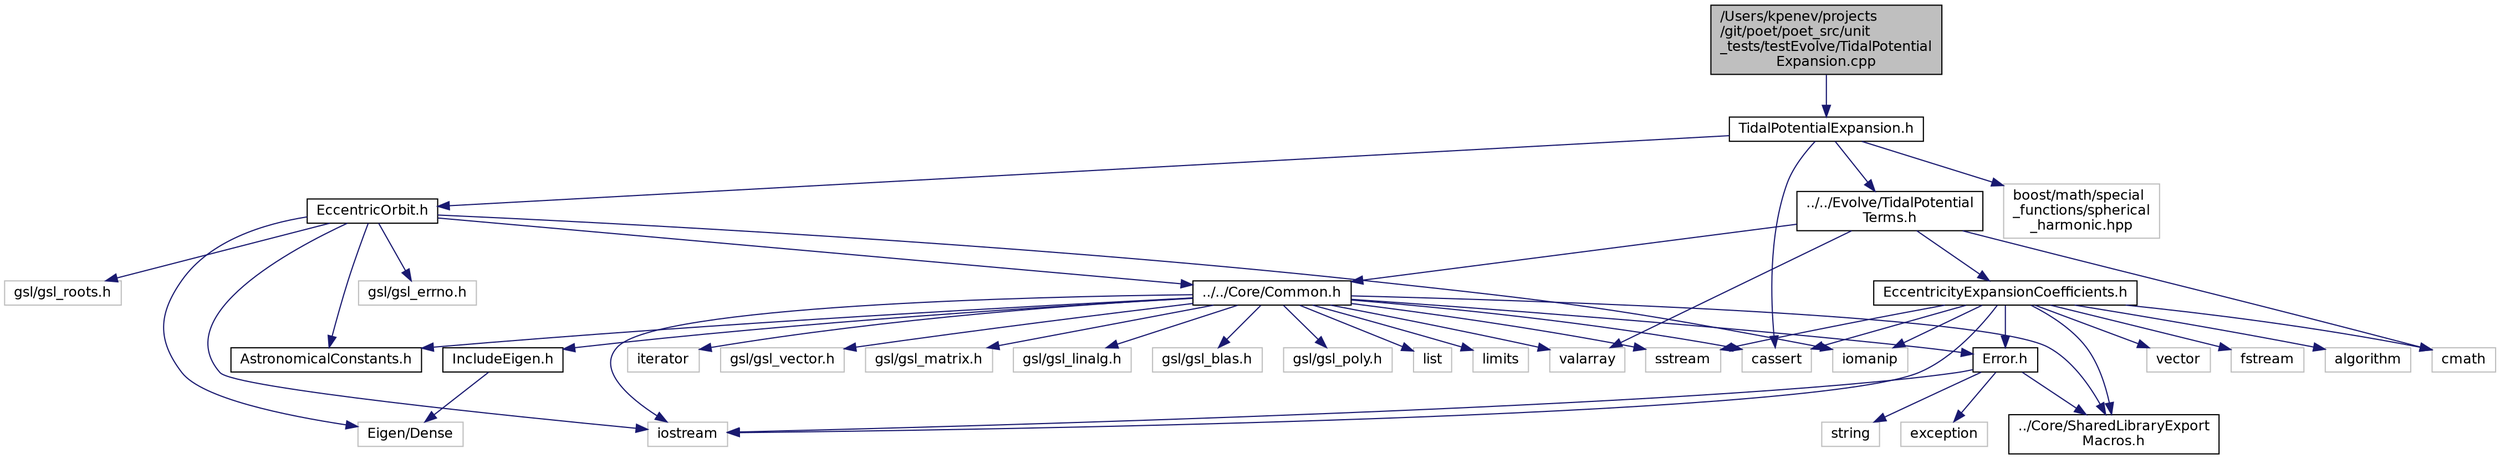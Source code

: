 digraph "/Users/kpenev/projects/git/poet/poet_src/unit_tests/testEvolve/TidalPotentialExpansion.cpp"
{
 // INTERACTIVE_SVG=YES
  edge [fontname="Helvetica",fontsize="12",labelfontname="Helvetica",labelfontsize="12"];
  node [fontname="Helvetica",fontsize="12",shape=record];
  Node0 [label="/Users/kpenev/projects\l/git/poet/poet_src/unit\l_tests/testEvolve/TidalPotential\lExpansion.cpp",height=0.2,width=0.4,color="black", fillcolor="grey75", style="filled", fontcolor="black"];
  Node0 -> Node1 [color="midnightblue",fontsize="12",style="solid",fontname="Helvetica"];
  Node1 [label="TidalPotentialExpansion.h",height=0.2,width=0.4,color="black", fillcolor="white", style="filled",URL="$TidalPotentialExpansion_8h.html",tooltip="Declare an interface for evaluating the expansion of the tidal potential. "];
  Node1 -> Node2 [color="midnightblue",fontsize="12",style="solid",fontname="Helvetica"];
  Node2 [label="EccentricOrbit.h",height=0.2,width=0.4,color="black", fillcolor="white", style="filled",URL="$EccentricOrbit_8h.html",tooltip="Declare an interface for working with eccentric orbits. "];
  Node2 -> Node3 [color="midnightblue",fontsize="12",style="solid",fontname="Helvetica"];
  Node3 [label="../../Core/Common.h",height=0.2,width=0.4,color="black", fillcolor="white", style="filled",URL="$Core_2Common_8h.html",tooltip="Declaration of some general purpose utilities. "];
  Node3 -> Node4 [color="midnightblue",fontsize="12",style="solid",fontname="Helvetica"];
  Node4 [label="list",height=0.2,width=0.4,color="grey75", fillcolor="white", style="filled"];
  Node3 -> Node5 [color="midnightblue",fontsize="12",style="solid",fontname="Helvetica"];
  Node5 [label="valarray",height=0.2,width=0.4,color="grey75", fillcolor="white", style="filled"];
  Node3 -> Node6 [color="midnightblue",fontsize="12",style="solid",fontname="Helvetica"];
  Node6 [label="limits",height=0.2,width=0.4,color="grey75", fillcolor="white", style="filled"];
  Node3 -> Node7 [color="midnightblue",fontsize="12",style="solid",fontname="Helvetica"];
  Node7 [label="sstream",height=0.2,width=0.4,color="grey75", fillcolor="white", style="filled"];
  Node3 -> Node8 [color="midnightblue",fontsize="12",style="solid",fontname="Helvetica"];
  Node8 [label="iostream",height=0.2,width=0.4,color="grey75", fillcolor="white", style="filled"];
  Node3 -> Node9 [color="midnightblue",fontsize="12",style="solid",fontname="Helvetica"];
  Node9 [label="iterator",height=0.2,width=0.4,color="grey75", fillcolor="white", style="filled"];
  Node3 -> Node10 [color="midnightblue",fontsize="12",style="solid",fontname="Helvetica"];
  Node10 [label="gsl/gsl_vector.h",height=0.2,width=0.4,color="grey75", fillcolor="white", style="filled"];
  Node3 -> Node11 [color="midnightblue",fontsize="12",style="solid",fontname="Helvetica"];
  Node11 [label="gsl/gsl_matrix.h",height=0.2,width=0.4,color="grey75", fillcolor="white", style="filled"];
  Node3 -> Node12 [color="midnightblue",fontsize="12",style="solid",fontname="Helvetica"];
  Node12 [label="gsl/gsl_linalg.h",height=0.2,width=0.4,color="grey75", fillcolor="white", style="filled"];
  Node3 -> Node13 [color="midnightblue",fontsize="12",style="solid",fontname="Helvetica"];
  Node13 [label="gsl/gsl_blas.h",height=0.2,width=0.4,color="grey75", fillcolor="white", style="filled"];
  Node3 -> Node14 [color="midnightblue",fontsize="12",style="solid",fontname="Helvetica"];
  Node14 [label="gsl/gsl_poly.h",height=0.2,width=0.4,color="grey75", fillcolor="white", style="filled"];
  Node3 -> Node15 [color="midnightblue",fontsize="12",style="solid",fontname="Helvetica"];
  Node15 [label="cassert",height=0.2,width=0.4,color="grey75", fillcolor="white", style="filled"];
  Node3 -> Node16 [color="midnightblue",fontsize="12",style="solid",fontname="Helvetica"];
  Node16 [label="../Core/SharedLibraryExport\lMacros.h",height=0.2,width=0.4,color="black", fillcolor="white", style="filled",URL="$SharedLibraryExportMacros_8h_source.html"];
  Node3 -> Node17 [color="midnightblue",fontsize="12",style="solid",fontname="Helvetica"];
  Node17 [label="Error.h",height=0.2,width=0.4,color="black", fillcolor="white", style="filled",URL="$Error_8h.html",tooltip="Defines the exception hierarchy used by this code. "];
  Node17 -> Node16 [color="midnightblue",fontsize="12",style="solid",fontname="Helvetica"];
  Node17 -> Node8 [color="midnightblue",fontsize="12",style="solid",fontname="Helvetica"];
  Node17 -> Node18 [color="midnightblue",fontsize="12",style="solid",fontname="Helvetica"];
  Node18 [label="exception",height=0.2,width=0.4,color="grey75", fillcolor="white", style="filled"];
  Node17 -> Node19 [color="midnightblue",fontsize="12",style="solid",fontname="Helvetica"];
  Node19 [label="string",height=0.2,width=0.4,color="grey75", fillcolor="white", style="filled"];
  Node3 -> Node20 [color="midnightblue",fontsize="12",style="solid",fontname="Helvetica"];
  Node20 [label="AstronomicalConstants.h",height=0.2,width=0.4,color="black", fillcolor="white", style="filled",URL="$AstronomicalConstants_8h.html",tooltip="Defines various astronomical constants. "];
  Node3 -> Node21 [color="midnightblue",fontsize="12",style="solid",fontname="Helvetica"];
  Node21 [label="IncludeEigen.h",height=0.2,width=0.4,color="black", fillcolor="white", style="filled",URL="$IncludeEigen_8h_source.html"];
  Node21 -> Node22 [color="midnightblue",fontsize="12",style="solid",fontname="Helvetica"];
  Node22 [label="Eigen/Dense",height=0.2,width=0.4,color="grey75", fillcolor="white", style="filled"];
  Node2 -> Node20 [color="midnightblue",fontsize="12",style="solid",fontname="Helvetica"];
  Node2 -> Node22 [color="midnightblue",fontsize="12",style="solid",fontname="Helvetica"];
  Node2 -> Node23 [color="midnightblue",fontsize="12",style="solid",fontname="Helvetica"];
  Node23 [label="gsl/gsl_errno.h",height=0.2,width=0.4,color="grey75", fillcolor="white", style="filled"];
  Node2 -> Node24 [color="midnightblue",fontsize="12",style="solid",fontname="Helvetica"];
  Node24 [label="gsl/gsl_roots.h",height=0.2,width=0.4,color="grey75", fillcolor="white", style="filled"];
  Node2 -> Node8 [color="midnightblue",fontsize="12",style="solid",fontname="Helvetica"];
  Node2 -> Node25 [color="midnightblue",fontsize="12",style="solid",fontname="Helvetica"];
  Node25 [label="iomanip",height=0.2,width=0.4,color="grey75", fillcolor="white", style="filled"];
  Node1 -> Node26 [color="midnightblue",fontsize="12",style="solid",fontname="Helvetica"];
  Node26 [label="../../Evolve/TidalPotential\lTerms.h",height=0.2,width=0.4,color="black", fillcolor="white", style="filled",URL="$TidalPotentialTerms_8h.html",tooltip="Declare an interface for evaluating the expansion of the tidal potential. "];
  Node26 -> Node27 [color="midnightblue",fontsize="12",style="solid",fontname="Helvetica"];
  Node27 [label="cmath",height=0.2,width=0.4,color="grey75", fillcolor="white", style="filled"];
  Node26 -> Node5 [color="midnightblue",fontsize="12",style="solid",fontname="Helvetica"];
  Node26 -> Node28 [color="midnightblue",fontsize="12",style="solid",fontname="Helvetica"];
  Node28 [label="EccentricityExpansionCoefficients.h",height=0.2,width=0.4,color="black", fillcolor="white", style="filled",URL="$EccentricityExpansionCoefficients_8h.html",tooltip="Declares a class which provides the [  coefficients]{InclinationEccentricity_pms1}. "];
  Node28 -> Node16 [color="midnightblue",fontsize="12",style="solid",fontname="Helvetica"];
  Node28 -> Node17 [color="midnightblue",fontsize="12",style="solid",fontname="Helvetica"];
  Node28 -> Node29 [color="midnightblue",fontsize="12",style="solid",fontname="Helvetica"];
  Node29 [label="vector",height=0.2,width=0.4,color="grey75", fillcolor="white", style="filled"];
  Node28 -> Node30 [color="midnightblue",fontsize="12",style="solid",fontname="Helvetica"];
  Node30 [label="fstream",height=0.2,width=0.4,color="grey75", fillcolor="white", style="filled"];
  Node28 -> Node25 [color="midnightblue",fontsize="12",style="solid",fontname="Helvetica"];
  Node28 -> Node27 [color="midnightblue",fontsize="12",style="solid",fontname="Helvetica"];
  Node28 -> Node8 [color="midnightblue",fontsize="12",style="solid",fontname="Helvetica"];
  Node28 -> Node7 [color="midnightblue",fontsize="12",style="solid",fontname="Helvetica"];
  Node28 -> Node15 [color="midnightblue",fontsize="12",style="solid",fontname="Helvetica"];
  Node28 -> Node31 [color="midnightblue",fontsize="12",style="solid",fontname="Helvetica"];
  Node31 [label="algorithm",height=0.2,width=0.4,color="grey75", fillcolor="white", style="filled"];
  Node26 -> Node3 [color="midnightblue",fontsize="12",style="solid",fontname="Helvetica"];
  Node1 -> Node32 [color="midnightblue",fontsize="12",style="solid",fontname="Helvetica"];
  Node32 [label="boost/math/special\l_functions/spherical\l_harmonic.hpp",height=0.2,width=0.4,color="grey75", fillcolor="white", style="filled"];
  Node1 -> Node15 [color="midnightblue",fontsize="12",style="solid",fontname="Helvetica"];
}
